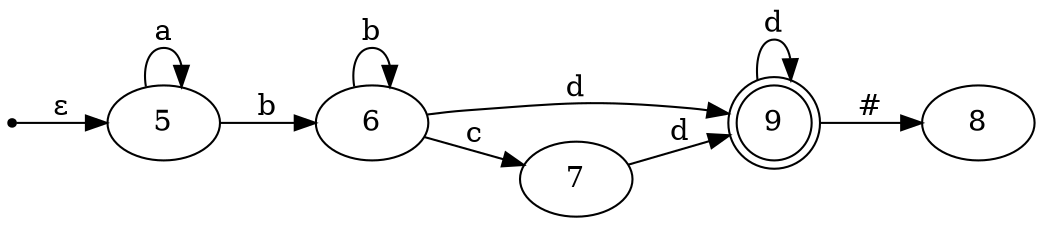 digraph NFA {
  rankdir=LR;
  size="8,5";

  start [shape=point];
  9 [shape=doublecircle];
  start -> 5 [ label = "ε" ];
  5 -> 5 [ label = "a" ];
  5 -> 6 [ label = "b" ];
  6 -> 6 [ label = "b" ];
  6 -> 7 [ label = "c" ];
  6 -> 9 [ label = "d" ];
  7 -> 9 [ label = "d" ];
  9 -> 9 [ label = "d" ];
  9 -> 8 [ label = "#" ];
}